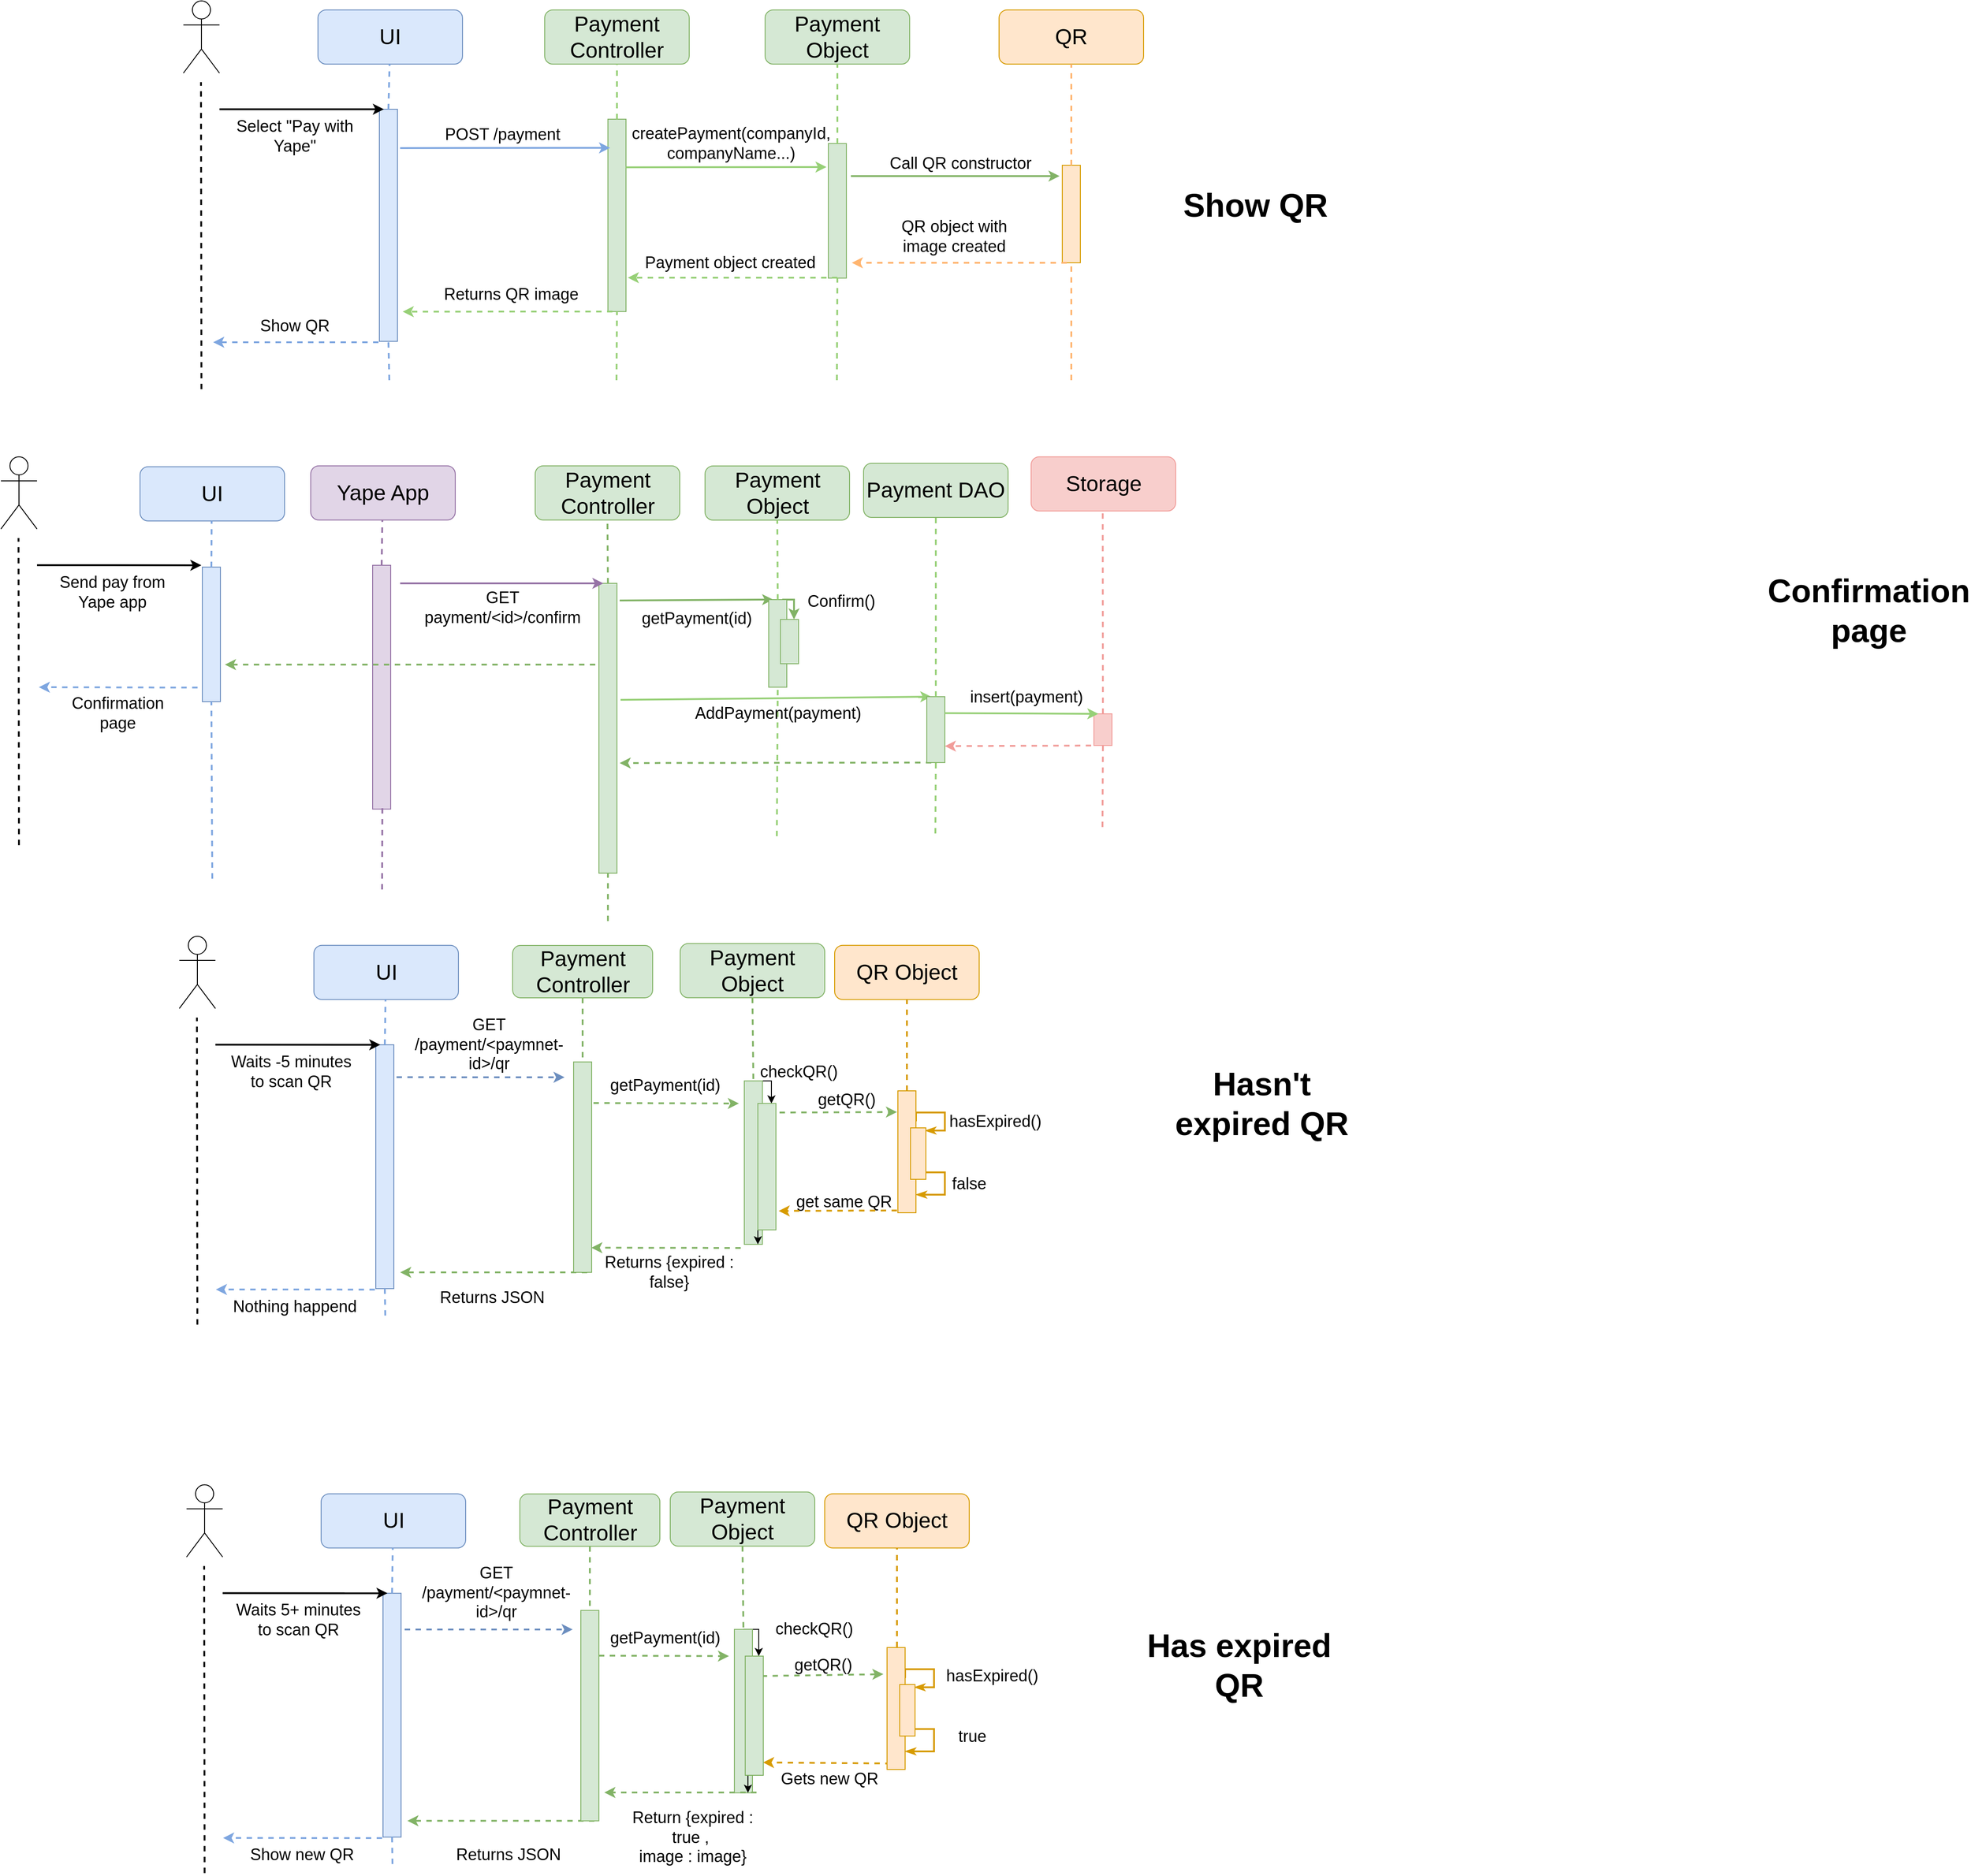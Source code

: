 <mxfile version="10.7.1" type="device"><diagram id="9-VVcJtD3ewDhOgZyvDv" name="Page-1"><mxGraphModel dx="2034" dy="729" grid="0" gridSize="10" guides="1" tooltips="1" connect="1" arrows="1" fold="1" page="0" pageScale="1" pageWidth="1169" pageHeight="827" math="0" shadow="0"><root><mxCell id="0"/><mxCell id="1" parent="0"/><mxCell id="SygdKgXhAMKU265CzNIG-3" value="" style="rounded=0;whiteSpace=wrap;html=1;fillColor=#e1d5e7;strokeColor=#9673a6;" parent="1" vertex="1"><mxGeometry x="329.5" y="680" width="20" height="270" as="geometry"/></mxCell><mxCell id="GjgM_V6mFPbZyYAUa9N2-1" value="" style="shape=umlActor;verticalLabelPosition=bottom;labelBackgroundColor=#ffffff;verticalAlign=top;html=1;outlineConnect=0;" parent="1" vertex="1"><mxGeometry x="120" y="55" width="40" height="80" as="geometry"/></mxCell><mxCell id="GjgM_V6mFPbZyYAUa9N2-2" value="" style="endArrow=none;dashed=1;html=1;strokeWidth=2;" parent="1" edge="1"><mxGeometry width="50" height="50" relative="1" as="geometry"><mxPoint x="140" y="485" as="sourcePoint"/><mxPoint x="139.5" y="145" as="targetPoint"/></mxGeometry></mxCell><mxCell id="GjgM_V6mFPbZyYAUa9N2-8" style="edgeStyle=orthogonalEdgeStyle;rounded=0;orthogonalLoop=1;jettySize=auto;html=1;exitX=0.5;exitY=1;exitDx=0;exitDy=0;strokeWidth=2;shape=link;dashed=1;strokeColor=none;" parent="1" edge="1"><mxGeometry relative="1" as="geometry"><mxPoint x="348" y="175" as="targetPoint"/><mxPoint x="348.286" y="125" as="sourcePoint"/></mxGeometry></mxCell><mxCell id="GjgM_V6mFPbZyYAUa9N2-3" value="&lt;font style=&quot;font-size: 24px&quot;&gt;UI&lt;/font&gt;" style="rounded=1;whiteSpace=wrap;html=1;fillColor=#dae8fc;strokeColor=#6c8ebf;" parent="1" vertex="1"><mxGeometry x="269" y="65" width="160" height="60" as="geometry"/></mxCell><mxCell id="GjgM_V6mFPbZyYAUa9N2-5" value="&lt;font style=&quot;font-size: 24px&quot;&gt;Payment Controller&lt;/font&gt;" style="rounded=1;whiteSpace=wrap;html=1;fillColor=#d5e8d4;strokeColor=#82b366;" parent="1" vertex="1"><mxGeometry x="520" y="65" width="160" height="60" as="geometry"/></mxCell><mxCell id="GjgM_V6mFPbZyYAUa9N2-6" value="&lt;font style=&quot;font-size: 24px&quot;&gt;QR&lt;/font&gt;" style="rounded=1;whiteSpace=wrap;html=1;fillColor=#ffe6cc;strokeColor=#d79b00;" parent="1" vertex="1"><mxGeometry x="1023" y="65" width="160" height="60" as="geometry"/></mxCell><mxCell id="GjgM_V6mFPbZyYAUa9N2-11" value="" style="rounded=0;whiteSpace=wrap;html=1;fillColor=#dae8fc;strokeColor=#6c8ebf;" parent="1" vertex="1"><mxGeometry x="337" y="175" width="20" height="257" as="geometry"/></mxCell><mxCell id="GjgM_V6mFPbZyYAUa9N2-12" value="" style="rounded=0;whiteSpace=wrap;html=1;fillColor=#d5e8d4;strokeColor=#82b366;" parent="1" vertex="1"><mxGeometry x="590" y="186" width="20" height="213" as="geometry"/></mxCell><mxCell id="GjgM_V6mFPbZyYAUa9N2-13" value="" style="rounded=0;whiteSpace=wrap;html=1;fillColor=#ffe6cc;strokeColor=#d79b00;" parent="1" vertex="1"><mxGeometry x="1093" y="237" width="20" height="108" as="geometry"/></mxCell><mxCell id="GjgM_V6mFPbZyYAUa9N2-16" value="" style="endArrow=none;dashed=1;html=1;strokeWidth=2;entryX=0.5;entryY=1;entryDx=0;entryDy=0;strokeColor=#7EA6E0;" parent="1" target="GjgM_V6mFPbZyYAUa9N2-11" edge="1"><mxGeometry width="50" height="50" relative="1" as="geometry"><mxPoint x="348" y="475" as="sourcePoint"/><mxPoint x="348" y="445" as="targetPoint"/></mxGeometry></mxCell><mxCell id="GjgM_V6mFPbZyYAUa9N2-18" value="" style="endArrow=none;dashed=1;html=1;strokeWidth=2;strokeColor=#7EA6E0;exitX=0.5;exitY=0;exitDx=0;exitDy=0;entryX=0.5;entryY=1;entryDx=0;entryDy=0;" parent="1" source="GjgM_V6mFPbZyYAUa9N2-11" edge="1"><mxGeometry width="50" height="50" relative="1" as="geometry"><mxPoint x="408" y="225" as="sourcePoint"/><mxPoint x="348.286" y="125" as="targetPoint"/></mxGeometry></mxCell><mxCell id="GjgM_V6mFPbZyYAUa9N2-19" value="" style="endArrow=none;dashed=1;html=1;strokeWidth=2;entryX=0.5;entryY=1;entryDx=0;entryDy=0;strokeColor=#97D077;exitX=0.5;exitY=0;exitDx=0;exitDy=0;" parent="1" source="GjgM_V6mFPbZyYAUa9N2-12" target="GjgM_V6mFPbZyYAUa9N2-5" edge="1"><mxGeometry width="50" height="50" relative="1" as="geometry"><mxPoint x="550" y="205" as="sourcePoint"/><mxPoint x="550" y="145" as="targetPoint"/></mxGeometry></mxCell><mxCell id="GjgM_V6mFPbZyYAUa9N2-20" value="" style="endArrow=none;dashed=1;html=1;strokeWidth=2;strokeColor=#97D077;entryX=0.5;entryY=1;entryDx=0;entryDy=0;" parent="1" target="GjgM_V6mFPbZyYAUa9N2-12" edge="1"><mxGeometry width="50" height="50" relative="1" as="geometry"><mxPoint x="599.5" y="475" as="sourcePoint"/><mxPoint x="580" y="445" as="targetPoint"/></mxGeometry></mxCell><mxCell id="GjgM_V6mFPbZyYAUa9N2-22" value="" style="endArrow=none;dashed=1;html=1;strokeWidth=2;entryX=0.5;entryY=1;entryDx=0;entryDy=0;strokeColor=#FFB570;exitX=0.5;exitY=0;exitDx=0;exitDy=0;" parent="1" source="GjgM_V6mFPbZyYAUa9N2-13" target="GjgM_V6mFPbZyYAUa9N2-6" edge="1"><mxGeometry width="50" height="50" relative="1" as="geometry"><mxPoint x="1062" y="225" as="sourcePoint"/><mxPoint x="1062" y="165" as="targetPoint"/></mxGeometry></mxCell><mxCell id="GjgM_V6mFPbZyYAUa9N2-23" value="" style="endArrow=none;dashed=1;html=1;strokeWidth=2;entryX=0.5;entryY=1;entryDx=0;entryDy=0;strokeColor=#FFB570;" parent="1" target="GjgM_V6mFPbZyYAUa9N2-13" edge="1"><mxGeometry width="50" height="50" relative="1" as="geometry"><mxPoint x="1103" y="475" as="sourcePoint"/><mxPoint x="1092.5" y="425" as="targetPoint"/></mxGeometry></mxCell><mxCell id="GjgM_V6mFPbZyYAUa9N2-26" value="" style="endArrow=classic;html=1;dashed=1;strokeColor=#7EA6E0;strokeWidth=2;exitX=-0.05;exitY=1.004;exitDx=0;exitDy=0;exitPerimeter=0;" parent="1" source="GjgM_V6mFPbZyYAUa9N2-11" edge="1"><mxGeometry width="50" height="50" relative="1" as="geometry"><mxPoint x="310" y="385" as="sourcePoint"/><mxPoint x="153" y="433" as="targetPoint"/></mxGeometry></mxCell><mxCell id="GjgM_V6mFPbZyYAUa9N2-27" value="" style="endArrow=classic;html=1;dashed=1;strokeColor=#97D077;strokeWidth=2;exitX=0.25;exitY=1;exitDx=0;exitDy=0;entryX=1.29;entryY=0.872;entryDx=0;entryDy=0;entryPerimeter=0;" parent="1" source="GjgM_V6mFPbZyYAUa9N2-12" target="GjgM_V6mFPbZyYAUa9N2-11" edge="1"><mxGeometry width="50" height="50" relative="1" as="geometry"><mxPoint x="676" y="415" as="sourcePoint"/><mxPoint x="365" y="306" as="targetPoint"/></mxGeometry></mxCell><mxCell id="GjgM_V6mFPbZyYAUa9N2-28" value="" style="endArrow=classic;html=1;dashed=1;strokeColor=#FFB570;strokeWidth=2;exitX=0.25;exitY=1;exitDx=0;exitDy=0;" parent="1" source="GjgM_V6mFPbZyYAUa9N2-13" edge="1"><mxGeometry width="50" height="50" relative="1" as="geometry"><mxPoint x="938" y="414" as="sourcePoint"/><mxPoint x="860" y="345" as="targetPoint"/></mxGeometry></mxCell><mxCell id="GjgM_V6mFPbZyYAUa9N2-30" value="" style="endArrow=classic;html=1;strokeColor=#000000;strokeWidth=2;entryX=0.25;entryY=0;entryDx=0;entryDy=0;" parent="1" target="GjgM_V6mFPbZyYAUa9N2-11" edge="1"><mxGeometry width="50" height="50" relative="1" as="geometry"><mxPoint x="160" y="175" as="sourcePoint"/><mxPoint x="420" y="175" as="targetPoint"/></mxGeometry></mxCell><mxCell id="GjgM_V6mFPbZyYAUa9N2-31" value="" style="endArrow=classic;html=1;strokeColor=#7EA6E0;strokeWidth=2;entryX=0.12;entryY=0.149;entryDx=0;entryDy=0;entryPerimeter=0;" parent="1" target="GjgM_V6mFPbZyYAUa9N2-12" edge="1"><mxGeometry width="50" height="50" relative="1" as="geometry"><mxPoint x="360" y="218" as="sourcePoint"/><mxPoint x="628" y="175" as="targetPoint"/></mxGeometry></mxCell><mxCell id="GjgM_V6mFPbZyYAUa9N2-33" value="" style="endArrow=classic;html=1;strokeColor=#97D077;strokeWidth=2;exitX=1;exitY=0.25;exitDx=0;exitDy=0;" parent="1" source="GjgM_V6mFPbZyYAUa9N2-12" edge="1"><mxGeometry width="50" height="50" relative="1" as="geometry"><mxPoint x="681" y="245" as="sourcePoint"/><mxPoint x="832" y="239" as="targetPoint"/></mxGeometry></mxCell><mxCell id="F6VLM_3sC-_-HyL_rBZc-9" value="&lt;font style=&quot;font-size: 18px&quot;&gt;Select &quot;Pay with Yape&quot;&lt;/font&gt;" style="text;html=1;strokeColor=none;fillColor=none;align=center;verticalAlign=middle;whiteSpace=wrap;rounded=0;" parent="1" vertex="1"><mxGeometry x="170" y="195" width="147" height="20" as="geometry"/></mxCell><mxCell id="F6VLM_3sC-_-HyL_rBZc-10" value="&lt;font style=&quot;font-size: 18px&quot;&gt;createPayment(companyId, companyName...)&lt;/font&gt;" style="text;html=1;strokeColor=none;fillColor=none;align=center;verticalAlign=middle;whiteSpace=wrap;rounded=0;" parent="1" vertex="1"><mxGeometry x="653" y="202.5" width="147" height="20" as="geometry"/></mxCell><mxCell id="F6VLM_3sC-_-HyL_rBZc-12" value="" style="shape=umlActor;verticalLabelPosition=bottom;labelBackgroundColor=#ffffff;verticalAlign=top;html=1;outlineConnect=0;" parent="1" vertex="1"><mxGeometry x="-82" y="559.857" width="40" height="80" as="geometry"/></mxCell><mxCell id="F6VLM_3sC-_-HyL_rBZc-13" value="" style="endArrow=none;dashed=1;html=1;strokeWidth=2;" parent="1" edge="1"><mxGeometry width="50" height="50" relative="1" as="geometry"><mxPoint x="-62" y="989.857" as="sourcePoint"/><mxPoint x="-62.5" y="649.857" as="targetPoint"/></mxGeometry></mxCell><mxCell id="F6VLM_3sC-_-HyL_rBZc-14" style="edgeStyle=orthogonalEdgeStyle;rounded=0;orthogonalLoop=1;jettySize=auto;html=1;exitX=0.5;exitY=1;exitDx=0;exitDy=0;strokeWidth=2;shape=link;dashed=1;strokeColor=none;" parent="1" edge="1"><mxGeometry relative="1" as="geometry"><mxPoint x="151" y="680.857" as="targetPoint"/><mxPoint x="151.286" y="630.857" as="sourcePoint"/></mxGeometry></mxCell><mxCell id="F6VLM_3sC-_-HyL_rBZc-15" value="&lt;font style=&quot;font-size: 24px&quot;&gt;UI&lt;/font&gt;" style="rounded=1;whiteSpace=wrap;html=1;fillColor=#dae8fc;strokeColor=#6c8ebf;" parent="1" vertex="1"><mxGeometry x="72" y="570.857" width="160" height="60" as="geometry"/></mxCell><mxCell id="F6VLM_3sC-_-HyL_rBZc-16" value="&lt;span style=&quot;font-size: 24px&quot;&gt;Payment Controller&lt;/span&gt;" style="rounded=1;whiteSpace=wrap;html=1;fillColor=#d5e8d4;strokeColor=#82b366;" parent="1" vertex="1"><mxGeometry x="509.5" y="569.857" width="160" height="60" as="geometry"/></mxCell><mxCell id="F6VLM_3sC-_-HyL_rBZc-18" value="&lt;font style=&quot;font-size: 24px&quot;&gt;Storage&lt;/font&gt;" style="rounded=1;whiteSpace=wrap;html=1;fillColor=#F8CECC;strokeColor=#F19C99;" parent="1" vertex="1"><mxGeometry x="1058.5" y="559.857" width="160" height="60" as="geometry"/></mxCell><mxCell id="F6VLM_3sC-_-HyL_rBZc-19" value="" style="rounded=0;whiteSpace=wrap;html=1;fillColor=#dae8fc;strokeColor=#6c8ebf;" parent="1" vertex="1"><mxGeometry x="141" y="682" width="20" height="149" as="geometry"/></mxCell><mxCell id="F6VLM_3sC-_-HyL_rBZc-20" value="" style="rounded=0;whiteSpace=wrap;html=1;fillColor=#d5e8d4;strokeColor=#82b366;" parent="1" vertex="1"><mxGeometry x="580" y="700" width="20" height="321" as="geometry"/></mxCell><mxCell id="F6VLM_3sC-_-HyL_rBZc-22" value="" style="rounded=0;whiteSpace=wrap;html=1;fillColor=#F8CECC;strokeColor=#F19C99;" parent="1" vertex="1"><mxGeometry x="1128" y="844.5" width="20" height="35" as="geometry"/></mxCell><mxCell id="F6VLM_3sC-_-HyL_rBZc-23" value="" style="endArrow=none;dashed=1;html=1;strokeWidth=2;entryX=0.5;entryY=1;entryDx=0;entryDy=0;strokeColor=#7EA6E0;" parent="1" target="F6VLM_3sC-_-HyL_rBZc-19" edge="1"><mxGeometry width="50" height="50" relative="1" as="geometry"><mxPoint x="152" y="1027" as="sourcePoint"/><mxPoint x="151" y="950.857" as="targetPoint"/></mxGeometry></mxCell><mxCell id="F6VLM_3sC-_-HyL_rBZc-24" value="" style="endArrow=none;dashed=1;html=1;strokeWidth=2;strokeColor=#7EA6E0;exitX=0.5;exitY=0;exitDx=0;exitDy=0;entryX=0.5;entryY=1;entryDx=0;entryDy=0;" parent="1" source="F6VLM_3sC-_-HyL_rBZc-19" edge="1"><mxGeometry width="50" height="50" relative="1" as="geometry"><mxPoint x="211" y="730.857" as="sourcePoint"/><mxPoint x="151.286" y="630.857" as="targetPoint"/></mxGeometry></mxCell><mxCell id="F6VLM_3sC-_-HyL_rBZc-25" value="" style="endArrow=none;dashed=1;html=1;strokeWidth=2;entryX=0.5;entryY=1;entryDx=0;entryDy=0;strokeColor=#82b366;exitX=0.5;exitY=0;exitDx=0;exitDy=0;fillColor=#d5e8d4;" parent="1" source="F6VLM_3sC-_-HyL_rBZc-20" target="F6VLM_3sC-_-HyL_rBZc-16" edge="1"><mxGeometry width="50" height="50" relative="1" as="geometry"><mxPoint x="539.5" y="709.857" as="sourcePoint"/><mxPoint x="539.5" y="649.857" as="targetPoint"/></mxGeometry></mxCell><mxCell id="F6VLM_3sC-_-HyL_rBZc-26" value="" style="endArrow=none;dashed=1;html=1;strokeWidth=2;strokeColor=#82b366;entryX=0.5;entryY=1;entryDx=0;entryDy=0;fillColor=#d5e8d4;" parent="1" target="F6VLM_3sC-_-HyL_rBZc-20" edge="1"><mxGeometry width="50" height="50" relative="1" as="geometry"><mxPoint x="590" y="1074" as="sourcePoint"/><mxPoint x="569.5" y="949.857" as="targetPoint"/></mxGeometry></mxCell><mxCell id="F6VLM_3sC-_-HyL_rBZc-29" value="" style="endArrow=none;dashed=1;html=1;strokeWidth=2;entryX=0.5;entryY=1;entryDx=0;entryDy=0;strokeColor=#F19C99;" parent="1" source="F6VLM_3sC-_-HyL_rBZc-22" edge="1"><mxGeometry width="50" height="50" relative="1" as="geometry"><mxPoint x="1077.5" y="679.857" as="sourcePoint"/><mxPoint x="1137.786" y="619.857" as="targetPoint"/></mxGeometry></mxCell><mxCell id="F6VLM_3sC-_-HyL_rBZc-30" value="" style="endArrow=none;dashed=1;html=1;strokeWidth=2;strokeColor=#F19C99;entryX=0.5;entryY=1;entryDx=0;entryDy=0;" parent="1" target="F6VLM_3sC-_-HyL_rBZc-22" edge="1"><mxGeometry width="50" height="50" relative="1" as="geometry"><mxPoint x="1137.5" y="969.857" as="sourcePoint"/><mxPoint x="1147.5" y="919.857" as="targetPoint"/></mxGeometry></mxCell><mxCell id="F6VLM_3sC-_-HyL_rBZc-31" value="" style="endArrow=classic;html=1;dashed=1;strokeColor=#7EA6E0;strokeWidth=2;exitX=-0.05;exitY=1.004;exitDx=0;exitDy=0;exitPerimeter=0;" parent="1" edge="1"><mxGeometry width="50" height="50" relative="1" as="geometry"><mxPoint x="135.714" y="815.429" as="sourcePoint"/><mxPoint x="-40" y="815" as="targetPoint"/></mxGeometry></mxCell><mxCell id="F6VLM_3sC-_-HyL_rBZc-32" value="" style="endArrow=classic;html=1;dashed=1;strokeColor=#82b366;strokeWidth=2;fillColor=#d5e8d4;" parent="1" edge="1"><mxGeometry width="50" height="50" relative="1" as="geometry"><mxPoint x="576" y="790" as="sourcePoint"/><mxPoint x="166" y="790" as="targetPoint"/></mxGeometry></mxCell><mxCell id="F6VLM_3sC-_-HyL_rBZc-33" value="" style="endArrow=classic;html=1;dashed=1;strokeColor=#82B366;strokeWidth=2;exitX=0.25;exitY=1;exitDx=0;exitDy=0;" parent="1" source="SygdKgXhAMKU265CzNIG-16" edge="1"><mxGeometry width="50" height="50" relative="1" as="geometry"><mxPoint x="1051.714" y="920.0" as="sourcePoint"/><mxPoint x="603" y="899" as="targetPoint"/></mxGeometry></mxCell><mxCell id="F6VLM_3sC-_-HyL_rBZc-34" value="" style="endArrow=classic;html=1;dashed=1;strokeColor=#F19C99;strokeWidth=2;exitX=-0.15;exitY=1.004;exitDx=0;exitDy=0;exitPerimeter=0;entryX=1;entryY=0.75;entryDx=0;entryDy=0;" parent="1" source="F6VLM_3sC-_-HyL_rBZc-22" target="SygdKgXhAMKU265CzNIG-16" edge="1"><mxGeometry width="50" height="50" relative="1" as="geometry"><mxPoint x="1174.5" y="908.857" as="sourcePoint"/><mxPoint x="999" y="883" as="targetPoint"/></mxGeometry></mxCell><mxCell id="F6VLM_3sC-_-HyL_rBZc-35" value="" style="endArrow=classic;html=1;strokeColor=#000000;strokeWidth=2;entryX=0.25;entryY=0;entryDx=0;entryDy=0;" parent="1" edge="1"><mxGeometry width="50" height="50" relative="1" as="geometry"><mxPoint x="-42" y="679.857" as="sourcePoint"/><mxPoint x="139.929" y="680" as="targetPoint"/></mxGeometry></mxCell><mxCell id="F6VLM_3sC-_-HyL_rBZc-36" value="" style="endArrow=classic;html=1;strokeColor=#9673a6;strokeWidth=2;entryX=0.25;entryY=0;entryDx=0;entryDy=0;fillColor=#e1d5e7;" parent="1" target="F6VLM_3sC-_-HyL_rBZc-20" edge="1"><mxGeometry width="50" height="50" relative="1" as="geometry"><mxPoint x="360" y="700" as="sourcePoint"/><mxPoint x="590" y="680" as="targetPoint"/></mxGeometry></mxCell><mxCell id="F6VLM_3sC-_-HyL_rBZc-37" value="" style="endArrow=classic;html=1;strokeColor=#82b366;strokeWidth=2;fillColor=#d5e8d4;entryX=0.25;entryY=0;entryDx=0;entryDy=0;" parent="1" target="SygdKgXhAMKU265CzNIG-7" edge="1"><mxGeometry width="50" height="50" relative="1" as="geometry"><mxPoint x="603" y="719" as="sourcePoint"/><mxPoint x="665" y="714" as="targetPoint"/></mxGeometry></mxCell><mxCell id="F6VLM_3sC-_-HyL_rBZc-38" value="" style="endArrow=classic;html=1;strokeColor=#97D077;strokeWidth=2;entryX=0.25;entryY=0;entryDx=0;entryDy=0;exitX=1.2;exitY=0.402;exitDx=0;exitDy=0;exitPerimeter=0;" parent="1" source="F6VLM_3sC-_-HyL_rBZc-20" target="SygdKgXhAMKU265CzNIG-16" edge="1"><mxGeometry width="50" height="50" relative="1" as="geometry"><mxPoint x="865" y="784" as="sourcePoint"/><mxPoint x="1156.5" y="659.857" as="targetPoint"/></mxGeometry></mxCell><mxCell id="F6VLM_3sC-_-HyL_rBZc-46" value="&lt;font style=&quot;font-size: 18px&quot;&gt;Send pay from Yape app&lt;/font&gt;" style="text;html=1;strokeColor=none;fillColor=none;align=center;verticalAlign=middle;whiteSpace=wrap;rounded=0;" parent="1" vertex="1"><mxGeometry x="-32" y="699.857" width="147" height="20" as="geometry"/></mxCell><mxCell id="F6VLM_3sC-_-HyL_rBZc-47" value="&lt;font style=&quot;font-size: 18px&quot;&gt;getPayment(id)&lt;/font&gt;" style="text;html=1;strokeColor=none;fillColor=none;align=center;verticalAlign=middle;whiteSpace=wrap;rounded=0;" parent="1" vertex="1"><mxGeometry x="603.5" y="729" width="169" height="20" as="geometry"/></mxCell><mxCell id="F6VLM_3sC-_-HyL_rBZc-53" value="&lt;font style=&quot;font-size: 18px&quot;&gt;Show QR&lt;/font&gt;" style="text;html=1;strokeColor=none;fillColor=none;align=center;verticalAlign=middle;whiteSpace=wrap;rounded=0;" parent="1" vertex="1"><mxGeometry x="170" y="405" width="147" height="20" as="geometry"/></mxCell><mxCell id="F6VLM_3sC-_-HyL_rBZc-54" value="&lt;b&gt;&lt;font style=&quot;font-size: 36px&quot;&gt;Show QR&lt;/font&gt;&lt;/b&gt;" style="text;html=1;strokeColor=none;fillColor=none;align=center;verticalAlign=middle;whiteSpace=wrap;rounded=0;" parent="1" vertex="1"><mxGeometry x="1200.5" y="271" width="212" height="20" as="geometry"/></mxCell><mxCell id="F6VLM_3sC-_-HyL_rBZc-57" value="&lt;font style=&quot;font-size: 18px&quot;&gt;Confirm()&lt;/font&gt;" style="text;html=1;strokeColor=none;fillColor=none;align=center;verticalAlign=middle;whiteSpace=wrap;rounded=0;" parent="1" vertex="1"><mxGeometry x="801" y="710" width="95" height="20" as="geometry"/></mxCell><mxCell id="F6VLM_3sC-_-HyL_rBZc-61" value="&lt;font style=&quot;font-size: 18px&quot;&gt;Confirmation page&lt;/font&gt;" style="text;html=1;strokeColor=none;fillColor=none;align=center;verticalAlign=middle;whiteSpace=wrap;rounded=0;" parent="1" vertex="1"><mxGeometry x="-26" y="833.857" width="147" height="20" as="geometry"/></mxCell><mxCell id="F6VLM_3sC-_-HyL_rBZc-62" value="&lt;span style=&quot;font-size: 36px&quot;&gt;&lt;b&gt;Confirmation page&lt;/b&gt;&lt;/span&gt;" style="text;html=1;strokeColor=none;fillColor=none;align=center;verticalAlign=middle;whiteSpace=wrap;rounded=0;" parent="1" vertex="1"><mxGeometry x="1880" y="720" width="212" height="20" as="geometry"/></mxCell><mxCell id="F6VLM_3sC-_-HyL_rBZc-113" value="&lt;span style=&quot;font-size: 36px&quot;&gt;&lt;b&gt;Has expired QR&lt;/b&gt;&lt;/span&gt;" style="text;html=1;strokeColor=none;fillColor=none;align=center;verticalAlign=middle;whiteSpace=wrap;rounded=0;" parent="1" vertex="1"><mxGeometry x="1183" y="1888" width="212" height="20" as="geometry"/></mxCell><mxCell id="F6VLM_3sC-_-HyL_rBZc-142" value="" style="shape=umlActor;verticalLabelPosition=bottom;labelBackgroundColor=#ffffff;verticalAlign=top;html=1;outlineConnect=0;" parent="1" vertex="1"><mxGeometry x="115.5" y="1090.857" width="40" height="80" as="geometry"/></mxCell><mxCell id="F6VLM_3sC-_-HyL_rBZc-143" value="" style="endArrow=none;dashed=1;html=1;strokeWidth=2;" parent="1" edge="1"><mxGeometry width="50" height="50" relative="1" as="geometry"><mxPoint x="135.5" y="1520.857" as="sourcePoint"/><mxPoint x="135.0" y="1180.857" as="targetPoint"/></mxGeometry></mxCell><mxCell id="F6VLM_3sC-_-HyL_rBZc-144" style="edgeStyle=orthogonalEdgeStyle;rounded=0;orthogonalLoop=1;jettySize=auto;html=1;exitX=0.5;exitY=1;exitDx=0;exitDy=0;strokeWidth=2;shape=link;dashed=1;strokeColor=none;" parent="1" edge="1"><mxGeometry relative="1" as="geometry"><mxPoint x="343.5" y="1210.857" as="targetPoint"/><mxPoint x="343.786" y="1160.857" as="sourcePoint"/></mxGeometry></mxCell><mxCell id="F6VLM_3sC-_-HyL_rBZc-145" value="&lt;font style=&quot;font-size: 24px&quot;&gt;UI&lt;/font&gt;" style="rounded=1;whiteSpace=wrap;html=1;fillColor=#dae8fc;strokeColor=#6c8ebf;" parent="1" vertex="1"><mxGeometry x="264.5" y="1100.857" width="160" height="60" as="geometry"/></mxCell><mxCell id="F6VLM_3sC-_-HyL_rBZc-146" value="&lt;span style=&quot;font-size: 24px&quot;&gt;QR Object&lt;/span&gt;" style="rounded=1;whiteSpace=wrap;html=1;fillColor=#FFE6CC;strokeColor=#D79B00;" parent="1" vertex="1"><mxGeometry x="841" y="1100.857" width="160" height="60" as="geometry"/></mxCell><mxCell id="F6VLM_3sC-_-HyL_rBZc-147" value="" style="rounded=0;whiteSpace=wrap;html=1;fillColor=#dae8fc;strokeColor=#6c8ebf;" parent="1" vertex="1"><mxGeometry x="333" y="1211" width="20" height="270" as="geometry"/></mxCell><mxCell id="F6VLM_3sC-_-HyL_rBZc-149" value="" style="endArrow=none;dashed=1;html=1;strokeWidth=2;entryX=0.5;entryY=1;entryDx=0;entryDy=0;strokeColor=#7EA6E0;" parent="1" target="F6VLM_3sC-_-HyL_rBZc-147" edge="1"><mxGeometry width="50" height="50" relative="1" as="geometry"><mxPoint x="343.5" y="1510.857" as="sourcePoint"/><mxPoint x="343.5" y="1480.857" as="targetPoint"/></mxGeometry></mxCell><mxCell id="F6VLM_3sC-_-HyL_rBZc-150" value="" style="endArrow=none;dashed=1;html=1;strokeWidth=2;strokeColor=#7EA6E0;exitX=0.5;exitY=0;exitDx=0;exitDy=0;entryX=0.5;entryY=1;entryDx=0;entryDy=0;" parent="1" source="F6VLM_3sC-_-HyL_rBZc-147" edge="1"><mxGeometry width="50" height="50" relative="1" as="geometry"><mxPoint x="403.5" y="1260.857" as="sourcePoint"/><mxPoint x="343.786" y="1160.857" as="targetPoint"/></mxGeometry></mxCell><mxCell id="F6VLM_3sC-_-HyL_rBZc-151" value="" style="endArrow=none;dashed=1;html=1;strokeWidth=2;entryX=0.5;entryY=1;entryDx=0;entryDy=0;strokeColor=#D79B00;exitX=0.5;exitY=0;exitDx=0;exitDy=0;" parent="1" source="F6VLM_3sC-_-HyL_rBZc-161" target="F6VLM_3sC-_-HyL_rBZc-146" edge="1"><mxGeometry width="50" height="50" relative="1" as="geometry"><mxPoint x="920" y="1240" as="sourcePoint"/><mxPoint x="869.5" y="1180.857" as="targetPoint"/></mxGeometry></mxCell><mxCell id="F6VLM_3sC-_-HyL_rBZc-153" value="" style="endArrow=classic;html=1;dashed=1;strokeColor=#7EA6E0;strokeWidth=2;exitX=-0.05;exitY=1.004;exitDx=0;exitDy=0;exitPerimeter=0;" parent="1" source="F6VLM_3sC-_-HyL_rBZc-147" edge="1"><mxGeometry width="50" height="50" relative="1" as="geometry"><mxPoint x="305.5" y="1420.857" as="sourcePoint"/><mxPoint x="156.0" y="1482.0" as="targetPoint"/></mxGeometry></mxCell><mxCell id="F6VLM_3sC-_-HyL_rBZc-155" value="" style="endArrow=classic;html=1;strokeColor=#000000;strokeWidth=2;entryX=0.25;entryY=0;entryDx=0;entryDy=0;" parent="1" target="F6VLM_3sC-_-HyL_rBZc-147" edge="1"><mxGeometry width="50" height="50" relative="1" as="geometry"><mxPoint x="155.5" y="1210.857" as="sourcePoint"/><mxPoint x="415.5" y="1210.857" as="targetPoint"/></mxGeometry></mxCell><mxCell id="F6VLM_3sC-_-HyL_rBZc-157" value="&lt;span style=&quot;font-size: 18px&quot;&gt;Waits -5 minutes to scan QR&lt;/span&gt;" style="text;html=1;strokeColor=none;fillColor=none;align=center;verticalAlign=middle;whiteSpace=wrap;rounded=0;" parent="1" vertex="1"><mxGeometry x="165.5" y="1230.857" width="147" height="20" as="geometry"/></mxCell><mxCell id="F6VLM_3sC-_-HyL_rBZc-159" value="&lt;span style=&quot;font-size: 18px&quot;&gt;Nothing happend&lt;/span&gt;" style="text;html=1;strokeColor=none;fillColor=none;align=center;verticalAlign=middle;whiteSpace=wrap;rounded=0;" parent="1" vertex="1"><mxGeometry x="170" y="1490.857" width="147" height="20" as="geometry"/></mxCell><mxCell id="zB_uwhacXynejPEFidf--8" value="" style="edgeStyle=orthogonalEdgeStyle;rounded=0;orthogonalLoop=1;jettySize=auto;html=1;exitX=1;exitY=0.25;exitDx=0;exitDy=0;endArrow=classicThin;endFill=1;entryX=0.953;entryY=0.053;entryDx=0;entryDy=0;entryPerimeter=0;fillColor=#ffe6cc;strokeColor=#d79b00;strokeWidth=2;fontSize=12;" parent="1" source="F6VLM_3sC-_-HyL_rBZc-161" target="zB_uwhacXynejPEFidf--6" edge="1"><mxGeometry x="0.238" y="41" relative="1" as="geometry"><mxPoint x="963" y="1307" as="targetPoint"/><Array as="points"><mxPoint x="963" y="1286"/><mxPoint x="963" y="1306"/></Array><mxPoint as="offset"/></mxGeometry></mxCell><mxCell id="F6VLM_3sC-_-HyL_rBZc-161" value="" style="rounded=0;whiteSpace=wrap;html=1;fillColor=#FFE6CC;strokeColor=#D79B00;" parent="1" vertex="1"><mxGeometry x="911" y="1262" width="20" height="135" as="geometry"/></mxCell><mxCell id="F6VLM_3sC-_-HyL_rBZc-167" style="edgeStyle=elbowEdgeStyle;rounded=0;orthogonalLoop=1;jettySize=auto;elbow=vertical;html=1;exitX=0.5;exitY=0;exitDx=0;exitDy=0;strokeColor=#7EA6E0;" parent="1" source="F6VLM_3sC-_-HyL_rBZc-161" target="F6VLM_3sC-_-HyL_rBZc-161" edge="1"><mxGeometry relative="1" as="geometry"/></mxCell><mxCell id="F6VLM_3sC-_-HyL_rBZc-168" value="" style="endArrow=classic;html=1;strokeColor=#82b366;strokeWidth=2;exitX=0.75;exitY=1;exitDx=0;exitDy=0;dashed=1;fillColor=#d5e8d4;" parent="1" source="JV7I4lBLEALsrz9x6zyh-11" edge="1"><mxGeometry width="50" height="50" relative="1" as="geometry"><mxPoint x="613.143" y="1430.5" as="sourcePoint"/><mxPoint x="360" y="1463" as="targetPoint"/></mxGeometry></mxCell><mxCell id="F6VLM_3sC-_-HyL_rBZc-169" value="&lt;span style=&quot;font-size: 18px&quot;&gt;Returns JSON&lt;/span&gt;" style="text;html=1;strokeColor=none;fillColor=none;align=center;verticalAlign=middle;whiteSpace=wrap;rounded=0;" parent="1" vertex="1"><mxGeometry x="361.5" y="1481" width="200" height="20" as="geometry"/></mxCell><mxCell id="jjkaKG3gGaOBeShvC_cG-3" value="&lt;font style=&quot;font-size: 18px&quot;&gt;POST /payment&lt;/font&gt;" style="text;html=1;strokeColor=none;fillColor=none;align=center;verticalAlign=middle;whiteSpace=wrap;rounded=0;" parent="1" vertex="1"><mxGeometry x="399.5" y="192.5" width="147" height="20" as="geometry"/></mxCell><mxCell id="jjkaKG3gGaOBeShvC_cG-5" value="&lt;font style=&quot;font-size: 18px&quot;&gt;GET payment/&amp;lt;id&amp;gt;/confirm&lt;/font&gt;" style="text;html=1;strokeColor=none;fillColor=none;align=center;verticalAlign=middle;whiteSpace=wrap;rounded=0;" parent="1" vertex="1"><mxGeometry x="398.5" y="717" width="149" height="20" as="geometry"/></mxCell><mxCell id="FmLKZsM9uRfBZ-iMSx5Q-4" value="" style="endArrow=classic;html=1;strokeColor=#6c8ebf;strokeWidth=2;exitX=1.15;exitY=0.133;exitDx=0;exitDy=0;dashed=1;exitPerimeter=0;fillColor=#dae8fc;" parent="1" source="F6VLM_3sC-_-HyL_rBZc-147" edge="1"><mxGeometry width="50" height="50" relative="1" as="geometry"><mxPoint x="660.143" y="1336.5" as="sourcePoint"/><mxPoint x="542" y="1247" as="targetPoint"/></mxGeometry></mxCell><mxCell id="FmLKZsM9uRfBZ-iMSx5Q-5" value="&lt;font size=&quot;4&quot;&gt;GET /payment/&amp;lt;paymnet-id&amp;gt;/qr&lt;/font&gt;" style="text;html=1;strokeColor=none;fillColor=none;align=center;verticalAlign=middle;whiteSpace=wrap;rounded=0;" parent="1" vertex="1"><mxGeometry x="399.5" y="1201" width="117" height="20" as="geometry"/></mxCell><mxCell id="tXEReMQRwSZhyV6mdIJ--3" value="&lt;font style=&quot;font-size: 24px&quot;&gt;Payment Object&lt;/font&gt;" style="rounded=1;whiteSpace=wrap;html=1;fillColor=#d5e8d4;strokeColor=#82b366;" parent="1" vertex="1"><mxGeometry x="764" y="65" width="160" height="60" as="geometry"/></mxCell><mxCell id="tXEReMQRwSZhyV6mdIJ--4" value="" style="rounded=0;whiteSpace=wrap;html=1;fillColor=#d5e8d4;strokeColor=#82b366;" parent="1" vertex="1"><mxGeometry x="834" y="213" width="20" height="149" as="geometry"/></mxCell><mxCell id="tXEReMQRwSZhyV6mdIJ--5" value="" style="endArrow=none;dashed=1;html=1;strokeWidth=2;entryX=0.5;entryY=1;entryDx=0;entryDy=0;strokeColor=#97D077;exitX=0.5;exitY=0;exitDx=0;exitDy=0;" parent="1" source="tXEReMQRwSZhyV6mdIJ--4" target="tXEReMQRwSZhyV6mdIJ--3" edge="1"><mxGeometry width="50" height="50" relative="1" as="geometry"><mxPoint x="794" y="205" as="sourcePoint"/><mxPoint x="794" y="145" as="targetPoint"/></mxGeometry></mxCell><mxCell id="tXEReMQRwSZhyV6mdIJ--6" value="" style="endArrow=none;dashed=1;html=1;strokeWidth=2;strokeColor=#97D077;entryX=0.5;entryY=1;entryDx=0;entryDy=0;" parent="1" target="tXEReMQRwSZhyV6mdIJ--4" edge="1"><mxGeometry width="50" height="50" relative="1" as="geometry"><mxPoint x="843.5" y="475" as="sourcePoint"/><mxPoint x="824" y="445" as="targetPoint"/></mxGeometry></mxCell><mxCell id="JV7I4lBLEALsrz9x6zyh-3" value="" style="endArrow=classic;html=1;strokeColor=#82b366;strokeWidth=2;fillColor=#d5e8d4;" parent="1" edge="1"><mxGeometry width="50" height="50" relative="1" as="geometry"><mxPoint x="859" y="249" as="sourcePoint"/><mxPoint x="1090" y="249" as="targetPoint"/></mxGeometry></mxCell><mxCell id="JV7I4lBLEALsrz9x6zyh-5" value="&lt;font style=&quot;font-size: 18px&quot;&gt;QR object with image created&lt;/font&gt;" style="text;html=1;strokeColor=none;fillColor=none;align=center;verticalAlign=middle;whiteSpace=wrap;rounded=0;" parent="1" vertex="1"><mxGeometry x="900" y="305.5" width="147" height="20" as="geometry"/></mxCell><mxCell id="JV7I4lBLEALsrz9x6zyh-7" value="&lt;font style=&quot;font-size: 18px&quot;&gt;Returns QR image&lt;/font&gt;" style="text;html=1;strokeColor=none;fillColor=none;align=center;verticalAlign=middle;whiteSpace=wrap;rounded=0;" parent="1" vertex="1"><mxGeometry x="403.5" y="370" width="158" height="20" as="geometry"/></mxCell><mxCell id="JV7I4lBLEALsrz9x6zyh-8" value="" style="endArrow=classic;html=1;dashed=1;strokeColor=#97D077;strokeWidth=2;exitX=0.25;exitY=1;exitDx=0;exitDy=0;entryX=1.29;entryY=0.872;entryDx=0;entryDy=0;entryPerimeter=0;" parent="1" edge="1"><mxGeometry width="50" height="50" relative="1" as="geometry"><mxPoint x="844" y="361.5" as="sourcePoint"/><mxPoint x="612" y="361.5" as="targetPoint"/></mxGeometry></mxCell><mxCell id="JV7I4lBLEALsrz9x6zyh-9" value="&lt;font style=&quot;font-size: 18px&quot;&gt;Payment object created&lt;/font&gt;" style="text;html=1;strokeColor=none;fillColor=none;align=center;verticalAlign=middle;whiteSpace=wrap;rounded=0;" parent="1" vertex="1"><mxGeometry x="626.5" y="335" width="197" height="20" as="geometry"/></mxCell><mxCell id="JV7I4lBLEALsrz9x6zyh-10" value="&lt;span style=&quot;font-size: 18px&quot;&gt;Call QR constructor&lt;/span&gt;" style="text;html=1;strokeColor=none;fillColor=none;align=center;verticalAlign=middle;whiteSpace=wrap;rounded=0;" parent="1" vertex="1"><mxGeometry x="892" y="225" width="177" height="20" as="geometry"/></mxCell><mxCell id="zB_uwhacXynejPEFidf--2" value="&lt;span style=&quot;font-size: 24px&quot;&gt;Payment&lt;br&gt;Object&lt;br&gt;&lt;/span&gt;" style="rounded=1;whiteSpace=wrap;html=1;fillColor=#d5e8d4;strokeColor=#82b366;" parent="1" vertex="1"><mxGeometry x="670" y="1098.857" width="160" height="60" as="geometry"/></mxCell><mxCell id="SygdKgXhAMKU265CzNIG-30" style="edgeStyle=orthogonalEdgeStyle;rounded=0;orthogonalLoop=1;jettySize=auto;html=1;exitX=0.5;exitY=0;exitDx=0;exitDy=0;entryX=0.75;entryY=0;entryDx=0;entryDy=0;" parent="1" source="zB_uwhacXynejPEFidf--3" target="SygdKgXhAMKU265CzNIG-29" edge="1"><mxGeometry relative="1" as="geometry"/></mxCell><mxCell id="zB_uwhacXynejPEFidf--3" value="" style="rounded=0;whiteSpace=wrap;html=1;fillColor=#d5e8d4;strokeColor=#82b366;" parent="1" vertex="1"><mxGeometry x="741" y="1251" width="20" height="181" as="geometry"/></mxCell><mxCell id="YubenYiQtP5DF8GGlhnL-1" value="&lt;font style=&quot;font-size: 24px&quot;&gt;Payment Controller&lt;/font&gt;" style="rounded=1;whiteSpace=wrap;html=1;fillColor=#d5e8d4;strokeColor=#82b366;" parent="1" vertex="1"><mxGeometry x="484.5" y="1101" width="155" height="58" as="geometry"/></mxCell><mxCell id="YubenYiQtP5DF8GGlhnL-2" value="" style="endArrow=classic;html=1;strokeColor=#82b366;strokeWidth=2;dashed=1;fillColor=#d5e8d4;" parent="1" source="YubenYiQtP5DF8GGlhnL-1" edge="1"><mxGeometry width="50" height="50" relative="1" as="geometry"><mxPoint x="577" y="1473" as="sourcePoint"/><mxPoint x="562" y="1263" as="targetPoint"/></mxGeometry></mxCell><mxCell id="JV7I4lBLEALsrz9x6zyh-11" value="" style="rounded=0;whiteSpace=wrap;html=1;fillColor=#d5e8d4;strokeColor=#82b366;" parent="1" vertex="1"><mxGeometry x="552" y="1230" width="20" height="233" as="geometry"/></mxCell><mxCell id="zB_uwhacXynejPEFidf--5" value="" style="endArrow=none;html=1;strokeColor=#82b366;strokeWidth=2;dashed=1;fillColor=#d5e8d4;exitX=0.5;exitY=1;exitDx=0;exitDy=0;entryX=0.5;entryY=0;entryDx=0;entryDy=0;endFill=0;" parent="1" source="zB_uwhacXynejPEFidf--2" target="zB_uwhacXynejPEFidf--3" edge="1"><mxGeometry width="50" height="50" relative="1" as="geometry"><mxPoint x="783" y="1177" as="sourcePoint"/><mxPoint x="783" y="1281" as="targetPoint"/></mxGeometry></mxCell><mxCell id="zB_uwhacXynejPEFidf--6" value="" style="html=1;points=[];perimeter=orthogonalPerimeter;fillColor=#ffe6cc;strokeColor=#d79b00;" parent="1" vertex="1"><mxGeometry x="925" y="1303" width="17" height="57" as="geometry"/></mxCell><mxCell id="YubenYiQtP5DF8GGlhnL-3" value="" style="shape=umlActor;verticalLabelPosition=bottom;labelBackgroundColor=#ffffff;verticalAlign=top;html=1;outlineConnect=0;" parent="1" vertex="1"><mxGeometry x="123.5" y="1698.257" width="40" height="80" as="geometry"/></mxCell><mxCell id="YubenYiQtP5DF8GGlhnL-4" value="" style="endArrow=none;dashed=1;html=1;strokeWidth=2;" parent="1" edge="1"><mxGeometry width="50" height="50" relative="1" as="geometry"><mxPoint x="143.5" y="2128.257" as="sourcePoint"/><mxPoint x="143.0" y="1788.257" as="targetPoint"/></mxGeometry></mxCell><mxCell id="YubenYiQtP5DF8GGlhnL-5" style="edgeStyle=orthogonalEdgeStyle;rounded=0;orthogonalLoop=1;jettySize=auto;html=1;exitX=0.5;exitY=1;exitDx=0;exitDy=0;strokeWidth=2;shape=link;dashed=1;strokeColor=none;" parent="1" edge="1"><mxGeometry relative="1" as="geometry"><mxPoint x="351.5" y="1818.257" as="targetPoint"/><mxPoint x="351.786" y="1768.257" as="sourcePoint"/></mxGeometry></mxCell><mxCell id="YubenYiQtP5DF8GGlhnL-6" value="&lt;font style=&quot;font-size: 24px&quot;&gt;UI&lt;/font&gt;" style="rounded=1;whiteSpace=wrap;html=1;fillColor=#dae8fc;strokeColor=#6c8ebf;" parent="1" vertex="1"><mxGeometry x="272.5" y="1708.257" width="160" height="60" as="geometry"/></mxCell><mxCell id="YubenYiQtP5DF8GGlhnL-7" value="&lt;span style=&quot;font-size: 24px&quot;&gt;QR Object&lt;/span&gt;" style="rounded=1;whiteSpace=wrap;html=1;fillColor=#FFE6CC;strokeColor=#D79B00;" parent="1" vertex="1"><mxGeometry x="830" y="1708.257" width="160" height="60" as="geometry"/></mxCell><mxCell id="YubenYiQtP5DF8GGlhnL-8" value="" style="rounded=0;whiteSpace=wrap;html=1;fillColor=#dae8fc;strokeColor=#6c8ebf;" parent="1" vertex="1"><mxGeometry x="341" y="1818.4" width="20" height="270" as="geometry"/></mxCell><mxCell id="YubenYiQtP5DF8GGlhnL-9" value="" style="endArrow=none;dashed=1;html=1;strokeWidth=2;entryX=0.5;entryY=1;entryDx=0;entryDy=0;strokeColor=#7EA6E0;" parent="1" target="YubenYiQtP5DF8GGlhnL-8" edge="1"><mxGeometry width="50" height="50" relative="1" as="geometry"><mxPoint x="351.5" y="2118.257" as="sourcePoint"/><mxPoint x="351.5" y="2088.257" as="targetPoint"/></mxGeometry></mxCell><mxCell id="YubenYiQtP5DF8GGlhnL-10" value="" style="endArrow=none;dashed=1;html=1;strokeWidth=2;strokeColor=#7EA6E0;exitX=0.5;exitY=0;exitDx=0;exitDy=0;entryX=0.5;entryY=1;entryDx=0;entryDy=0;" parent="1" source="YubenYiQtP5DF8GGlhnL-8" edge="1"><mxGeometry width="50" height="50" relative="1" as="geometry"><mxPoint x="411.5" y="1868.257" as="sourcePoint"/><mxPoint x="351.786" y="1768.257" as="targetPoint"/></mxGeometry></mxCell><mxCell id="YubenYiQtP5DF8GGlhnL-11" value="" style="endArrow=none;dashed=1;html=1;strokeWidth=2;entryX=0.5;entryY=1;entryDx=0;entryDy=0;strokeColor=#D79B00;exitX=0.5;exitY=0;exitDx=0;exitDy=0;" parent="1" target="YubenYiQtP5DF8GGlhnL-7" edge="1"><mxGeometry width="50" height="50" relative="1" as="geometry"><mxPoint x="910" y="1878" as="sourcePoint"/><mxPoint x="858.5" y="1788.257" as="targetPoint"/></mxGeometry></mxCell><mxCell id="YubenYiQtP5DF8GGlhnL-13" value="" style="endArrow=classic;html=1;dashed=1;strokeColor=#7EA6E0;strokeWidth=2;exitX=-0.05;exitY=1.004;exitDx=0;exitDy=0;exitPerimeter=0;" parent="1" source="YubenYiQtP5DF8GGlhnL-8" edge="1"><mxGeometry width="50" height="50" relative="1" as="geometry"><mxPoint x="313.5" y="2028.257" as="sourcePoint"/><mxPoint x="164.0" y="2089.4" as="targetPoint"/></mxGeometry></mxCell><mxCell id="YubenYiQtP5DF8GGlhnL-14" value="" style="endArrow=classic;html=1;strokeColor=#000000;strokeWidth=2;entryX=0.25;entryY=0;entryDx=0;entryDy=0;" parent="1" target="YubenYiQtP5DF8GGlhnL-8" edge="1"><mxGeometry width="50" height="50" relative="1" as="geometry"><mxPoint x="163.5" y="1818.257" as="sourcePoint"/><mxPoint x="423.5" y="1818.257" as="targetPoint"/></mxGeometry></mxCell><mxCell id="YubenYiQtP5DF8GGlhnL-15" value="&lt;span style=&quot;font-size: 18px&quot;&gt;Waits 5+ minutes to scan QR&lt;/span&gt;" style="text;html=1;strokeColor=none;fillColor=none;align=center;verticalAlign=middle;whiteSpace=wrap;rounded=0;" parent="1" vertex="1"><mxGeometry x="173.5" y="1838.257" width="147" height="20" as="geometry"/></mxCell><mxCell id="YubenYiQtP5DF8GGlhnL-16" value="&lt;span style=&quot;font-size: 18px&quot;&gt;Show new QR&lt;/span&gt;" style="text;html=1;strokeColor=none;fillColor=none;align=center;verticalAlign=middle;whiteSpace=wrap;rounded=0;" parent="1" vertex="1"><mxGeometry x="178" y="2098.257" width="147" height="20" as="geometry"/></mxCell><mxCell id="YubenYiQtP5DF8GGlhnL-18" style="edgeStyle=elbowEdgeStyle;rounded=0;orthogonalLoop=1;jettySize=auto;elbow=vertical;html=1;exitX=0.5;exitY=0;exitDx=0;exitDy=0;strokeColor=#7EA6E0;" parent="1" edge="1"><mxGeometry relative="1" as="geometry"><mxPoint x="910" y="1878" as="sourcePoint"/><mxPoint x="910" y="1878" as="targetPoint"/></mxGeometry></mxCell><mxCell id="YubenYiQtP5DF8GGlhnL-19" value="" style="endArrow=classic;html=1;strokeColor=#82b366;strokeWidth=2;exitX=0.75;exitY=1;exitDx=0;exitDy=0;dashed=1;fillColor=#d5e8d4;" parent="1" source="YubenYiQtP5DF8GGlhnL-27" edge="1"><mxGeometry width="50" height="50" relative="1" as="geometry"><mxPoint x="621.143" y="2037.9" as="sourcePoint"/><mxPoint x="368" y="2070.4" as="targetPoint"/></mxGeometry></mxCell><mxCell id="YubenYiQtP5DF8GGlhnL-20" value="&lt;span style=&quot;font-size: 18px&quot;&gt;Returns {expired : false}&lt;br&gt;&lt;/span&gt;" style="text;html=1;strokeColor=none;fillColor=none;align=center;verticalAlign=middle;whiteSpace=wrap;rounded=0;" parent="1" vertex="1"><mxGeometry x="574" y="1452.8" width="168" height="20" as="geometry"/></mxCell><mxCell id="YubenYiQtP5DF8GGlhnL-22" value="&lt;font size=&quot;4&quot;&gt;GET /payment/&amp;lt;paymnet-id&amp;gt;/qr&lt;/font&gt;" style="text;html=1;strokeColor=none;fillColor=none;align=center;verticalAlign=middle;whiteSpace=wrap;rounded=0;" parent="1" vertex="1"><mxGeometry x="407.5" y="1808.4" width="117" height="20" as="geometry"/></mxCell><mxCell id="YubenYiQtP5DF8GGlhnL-23" value="&lt;span style=&quot;font-size: 24px&quot;&gt;Payment&lt;br&gt;Object&lt;br&gt;&lt;/span&gt;" style="rounded=1;whiteSpace=wrap;html=1;fillColor=#d5e8d4;strokeColor=#82b366;" parent="1" vertex="1"><mxGeometry x="659" y="1706.257" width="160" height="60" as="geometry"/></mxCell><mxCell id="SygdKgXhAMKU265CzNIG-36" style="edgeStyle=orthogonalEdgeStyle;rounded=0;orthogonalLoop=1;jettySize=auto;html=1;exitX=0.5;exitY=0;exitDx=0;exitDy=0;entryX=0.75;entryY=0;entryDx=0;entryDy=0;" parent="1" source="YubenYiQtP5DF8GGlhnL-24" target="SygdKgXhAMKU265CzNIG-34" edge="1"><mxGeometry relative="1" as="geometry"/></mxCell><mxCell id="YubenYiQtP5DF8GGlhnL-24" value="" style="rounded=0;whiteSpace=wrap;html=1;fillColor=#d5e8d4;strokeColor=#82b366;" parent="1" vertex="1"><mxGeometry x="730" y="1858.4" width="20" height="181" as="geometry"/></mxCell><mxCell id="YubenYiQtP5DF8GGlhnL-25" value="&lt;font style=&quot;font-size: 24px&quot;&gt;Payment Controller&lt;/font&gt;" style="rounded=1;whiteSpace=wrap;html=1;fillColor=#d5e8d4;strokeColor=#82b366;" parent="1" vertex="1"><mxGeometry x="492.5" y="1708.4" width="155" height="58" as="geometry"/></mxCell><mxCell id="YubenYiQtP5DF8GGlhnL-26" value="" style="endArrow=classic;html=1;strokeColor=#82b366;strokeWidth=2;dashed=1;fillColor=#d5e8d4;" parent="1" source="YubenYiQtP5DF8GGlhnL-25" edge="1"><mxGeometry width="50" height="50" relative="1" as="geometry"><mxPoint x="585" y="2080.4" as="sourcePoint"/><mxPoint x="570" y="1870.4" as="targetPoint"/></mxGeometry></mxCell><mxCell id="YubenYiQtP5DF8GGlhnL-27" value="" style="rounded=0;whiteSpace=wrap;html=1;fillColor=#d5e8d4;strokeColor=#82b366;" parent="1" vertex="1"><mxGeometry x="560" y="1837.4" width="20" height="233" as="geometry"/></mxCell><mxCell id="YubenYiQtP5DF8GGlhnL-28" value="" style="endArrow=none;html=1;strokeColor=#82b366;strokeWidth=2;dashed=1;fillColor=#d5e8d4;exitX=0.5;exitY=1;exitDx=0;exitDy=0;entryX=0.5;entryY=0;entryDx=0;entryDy=0;endFill=0;" parent="1" source="YubenYiQtP5DF8GGlhnL-23" target="YubenYiQtP5DF8GGlhnL-24" edge="1"><mxGeometry width="50" height="50" relative="1" as="geometry"><mxPoint x="772" y="1784.4" as="sourcePoint"/><mxPoint x="772" y="1888.4" as="targetPoint"/></mxGeometry></mxCell><mxCell id="YubenYiQtP5DF8GGlhnL-31" value="&lt;span style=&quot;font-size: 36px&quot;&gt;&lt;b&gt;Hasn't expired QR&lt;/b&gt;&lt;/span&gt;" style="text;html=1;strokeColor=none;fillColor=none;align=center;verticalAlign=middle;whiteSpace=wrap;rounded=0;" parent="1" vertex="1"><mxGeometry x="1208" y="1266" width="212" height="20" as="geometry"/></mxCell><mxCell id="zB_uwhacXynejPEFidf--9" value="" style="edgeStyle=orthogonalEdgeStyle;rounded=0;orthogonalLoop=1;jettySize=auto;html=1;exitX=0.988;exitY=0.863;exitDx=0;exitDy=0;endArrow=classicThin;endFill=1;fillColor=#ffe6cc;strokeColor=#d79b00;exitPerimeter=0;strokeWidth=2;fontSize=12;" parent="1" source="zB_uwhacXynejPEFidf--6" edge="1"><mxGeometry x="0.179" y="-33" relative="1" as="geometry"><mxPoint x="931" y="1377" as="targetPoint"/><mxPoint x="937.5" y="1362.5" as="sourcePoint"/><Array as="points"><mxPoint x="963" y="1352"/><mxPoint x="963" y="1377"/></Array><mxPoint x="31" y="23" as="offset"/></mxGeometry></mxCell><mxCell id="YubenYiQtP5DF8GGlhnL-34" value="" style="endArrow=classic;html=1;strokeColor=#82b366;strokeWidth=2;exitX=0.75;exitY=1;exitDx=0;exitDy=0;dashed=1;fillColor=#d5e8d4;" parent="1" edge="1"><mxGeometry width="50" height="50" relative="1" as="geometry"><mxPoint x="754.5" y="2039" as="sourcePoint"/><mxPoint x="586" y="2039" as="targetPoint"/></mxGeometry></mxCell><mxCell id="YubenYiQtP5DF8GGlhnL-35" value="" style="endArrow=classic;html=1;strokeColor=#82b366;strokeWidth=2;exitX=1.15;exitY=0.133;exitDx=0;exitDy=0;dashed=1;exitPerimeter=0;fillColor=#d5e8d4;" parent="1" edge="1"><mxGeometry width="50" height="50" relative="1" as="geometry"><mxPoint x="580" y="1887.5" as="sourcePoint"/><mxPoint x="724" y="1888" as="targetPoint"/></mxGeometry></mxCell><mxCell id="YubenYiQtP5DF8GGlhnL-37" value="&lt;span style=&quot;font-size: 18px&quot;&gt;getPayment(id)&lt;/span&gt;" style="text;html=1;strokeColor=none;fillColor=none;align=center;verticalAlign=middle;whiteSpace=wrap;rounded=0;" parent="1" vertex="1"><mxGeometry x="580" y="1858.257" width="147" height="20" as="geometry"/></mxCell><mxCell id="YubenYiQtP5DF8GGlhnL-38" value="&lt;span style=&quot;font-size: 18px&quot;&gt;Returns JSON&lt;/span&gt;" style="text;html=1;strokeColor=none;fillColor=none;align=center;verticalAlign=middle;whiteSpace=wrap;rounded=0;" parent="1" vertex="1"><mxGeometry x="379.5" y="2098.4" width="200" height="20" as="geometry"/></mxCell><mxCell id="zB_uwhacXynejPEFidf--10" value="" style="endArrow=classic;html=1;strokeColor=#82b366;strokeWidth=2;dashed=1;fillColor=#d5e8d4;" parent="1" edge="1"><mxGeometry width="50" height="50" relative="1" as="geometry"><mxPoint x="780" y="1286" as="sourcePoint"/><mxPoint x="910" y="1285.5" as="targetPoint"/></mxGeometry></mxCell><mxCell id="YubenYiQtP5DF8GGlhnL-40" value="" style="endArrow=classic;html=1;dashed=1;strokeColor=#D79B00;strokeWidth=2;exitX=0.75;exitY=1;exitDx=0;exitDy=0;entryX=0.986;entryY=0.892;entryDx=0;entryDy=0;entryPerimeter=0;" parent="1" target="SygdKgXhAMKU265CzNIG-34" edge="1"><mxGeometry width="50" height="50" relative="1" as="geometry"><mxPoint x="915" y="2007" as="sourcePoint"/><mxPoint x="795" y="2007" as="targetPoint"/></mxGeometry></mxCell><mxCell id="YubenYiQtP5DF8GGlhnL-41" value="&lt;span style=&quot;font-size: 18px&quot;&gt;Gets new QR&lt;/span&gt;" style="text;html=1;strokeColor=none;fillColor=none;align=center;verticalAlign=middle;whiteSpace=wrap;rounded=0;" parent="1" vertex="1"><mxGeometry x="772.5" y="2013.5" width="125" height="20" as="geometry"/></mxCell><mxCell id="YubenYiQtP5DF8GGlhnL-44" value="&lt;span style=&quot;font-size: 18px&quot;&gt;getQR()&lt;/span&gt;" style="text;html=1;strokeColor=none;fillColor=none;align=center;verticalAlign=middle;whiteSpace=wrap;rounded=0;" parent="1" vertex="1"><mxGeometry x="766" y="1888" width="125" height="20" as="geometry"/></mxCell><mxCell id="zB_uwhacXynejPEFidf--11" value="&lt;span style=&quot;font-size: 18px&quot;&gt;hasExpired()&lt;/span&gt;" style="text;html=1;strokeColor=none;fillColor=none;align=center;verticalAlign=middle;whiteSpace=wrap;rounded=0;" parent="1" vertex="1"><mxGeometry x="972" y="1286" width="94" height="20" as="geometry"/></mxCell><mxCell id="zB_uwhacXynejPEFidf--12" value="&lt;span style=&quot;font-size: 18px&quot;&gt;get same QR&lt;/span&gt;" style="text;html=1;strokeColor=none;fillColor=none;align=center;verticalAlign=middle;whiteSpace=wrap;rounded=0;" parent="1" vertex="1"><mxGeometry x="777.5" y="1374.757" width="147" height="20" as="geometry"/></mxCell><mxCell id="74j9cxT_gPnRcDKF2yJu-6" value="" style="edgeStyle=orthogonalEdgeStyle;rounded=0;orthogonalLoop=1;jettySize=auto;html=1;exitX=1;exitY=0.25;exitDx=0;exitDy=0;endArrow=classicThin;endFill=1;entryX=0.953;entryY=0.053;entryDx=0;entryDy=0;entryPerimeter=0;fillColor=#ffe6cc;strokeColor=#d79b00;strokeWidth=2;fontSize=12;" parent="1" source="74j9cxT_gPnRcDKF2yJu-7" target="74j9cxT_gPnRcDKF2yJu-9" edge="1"><mxGeometry x="0.238" y="41" relative="1" as="geometry"><mxPoint x="951" y="1923.5" as="targetPoint"/><Array as="points"><mxPoint x="951" y="1902.5"/><mxPoint x="951" y="1922.5"/></Array><mxPoint as="offset"/></mxGeometry></mxCell><mxCell id="74j9cxT_gPnRcDKF2yJu-7" value="" style="rounded=0;whiteSpace=wrap;html=1;fillColor=#FFE6CC;strokeColor=#D79B00;" parent="1" vertex="1"><mxGeometry x="899" y="1878.5" width="20" height="135" as="geometry"/></mxCell><mxCell id="74j9cxT_gPnRcDKF2yJu-8" style="edgeStyle=elbowEdgeStyle;rounded=0;orthogonalLoop=1;jettySize=auto;elbow=vertical;html=1;exitX=0.5;exitY=0;exitDx=0;exitDy=0;strokeColor=#7EA6E0;" parent="1" source="74j9cxT_gPnRcDKF2yJu-7" target="74j9cxT_gPnRcDKF2yJu-7" edge="1"><mxGeometry relative="1" as="geometry"/></mxCell><mxCell id="74j9cxT_gPnRcDKF2yJu-9" value="" style="html=1;points=[];perimeter=orthogonalPerimeter;fillColor=#ffe6cc;strokeColor=#d79b00;" parent="1" vertex="1"><mxGeometry x="913" y="1919.5" width="17" height="57" as="geometry"/></mxCell><mxCell id="74j9cxT_gPnRcDKF2yJu-10" value="" style="edgeStyle=orthogonalEdgeStyle;rounded=0;orthogonalLoop=1;jettySize=auto;html=1;exitX=0.988;exitY=0.863;exitDx=0;exitDy=0;endArrow=classicThin;endFill=1;fillColor=#ffe6cc;strokeColor=#d79b00;exitPerimeter=0;strokeWidth=2;fontSize=12;" parent="1" source="74j9cxT_gPnRcDKF2yJu-9" edge="1"><mxGeometry x="0.179" y="-33" relative="1" as="geometry"><mxPoint x="919" y="1993.5" as="targetPoint"/><mxPoint x="925.5" y="1979" as="sourcePoint"/><Array as="points"><mxPoint x="951" y="1968.5"/><mxPoint x="951" y="1993.5"/></Array><mxPoint x="31" y="23" as="offset"/></mxGeometry></mxCell><mxCell id="zB_uwhacXynejPEFidf--15" value="&lt;span style=&quot;font-size: 18px&quot;&gt;false&lt;/span&gt;" style="text;html=1;strokeColor=none;fillColor=none;align=center;verticalAlign=middle;whiteSpace=wrap;rounded=0;" parent="1" vertex="1"><mxGeometry x="962" y="1355" width="56" height="20" as="geometry"/></mxCell><mxCell id="74j9cxT_gPnRcDKF2yJu-11" value="&lt;span style=&quot;font-size: 18px&quot;&gt;hasExpired()&lt;/span&gt;" style="text;html=1;strokeColor=none;fillColor=none;align=center;verticalAlign=middle;whiteSpace=wrap;rounded=0;" parent="1" vertex="1"><mxGeometry x="953" y="1899.5" width="125" height="20" as="geometry"/></mxCell><mxCell id="74j9cxT_gPnRcDKF2yJu-13" value="&lt;span style=&quot;font-size: 18px&quot;&gt;true&lt;/span&gt;" style="text;html=1;strokeColor=none;fillColor=none;align=center;verticalAlign=middle;whiteSpace=wrap;rounded=0;" parent="1" vertex="1"><mxGeometry x="960" y="1967" width="67" height="20" as="geometry"/></mxCell><mxCell id="zB_uwhacXynejPEFidf--17" value="" style="endArrow=classic;html=1;strokeColor=#d79b00;strokeWidth=2;exitX=0.75;exitY=1;exitDx=0;exitDy=0;dashed=1;fillColor=#ffe6cc;" parent="1" edge="1"><mxGeometry width="50" height="50" relative="1" as="geometry"><mxPoint x="910" y="1394.5" as="sourcePoint"/><mxPoint x="779" y="1395" as="targetPoint"/></mxGeometry></mxCell><mxCell id="zB_uwhacXynejPEFidf--18" value="&lt;span style=&quot;font-size: 18px&quot;&gt;getQR()&lt;/span&gt;" style="text;html=1;strokeColor=none;fillColor=none;align=center;verticalAlign=middle;whiteSpace=wrap;rounded=0;" parent="1" vertex="1"><mxGeometry x="780.5" y="1261.757" width="147" height="20" as="geometry"/></mxCell><mxCell id="74j9cxT_gPnRcDKF2yJu-14" value="&lt;span style=&quot;font-size: 18px&quot;&gt;Return {expired : true ,&amp;nbsp;&lt;br&gt;image : image}&lt;br&gt;&lt;/span&gt;" style="text;html=1;strokeColor=none;fillColor=none;align=center;verticalAlign=middle;whiteSpace=wrap;rounded=0;" parent="1" vertex="1"><mxGeometry x="600" y="2078.5" width="168" height="20" as="geometry"/></mxCell><mxCell id="74j9cxT_gPnRcDKF2yJu-15" value="" style="endArrow=classic;html=1;strokeColor=#82b366;strokeWidth=2;dashed=1;fillColor=#d5e8d4;entryX=0.98;entryY=0.883;entryDx=0;entryDy=0;entryPerimeter=0;" parent="1" target="JV7I4lBLEALsrz9x6zyh-11" edge="1"><mxGeometry width="50" height="50" relative="1" as="geometry"><mxPoint x="737" y="1436" as="sourcePoint"/><mxPoint x="370" y="1473" as="targetPoint"/></mxGeometry></mxCell><mxCell id="74j9cxT_gPnRcDKF2yJu-16" value="" style="endArrow=classic;html=1;strokeColor=#82b366;strokeWidth=2;exitX=1.15;exitY=0.133;exitDx=0;exitDy=0;dashed=1;exitPerimeter=0;fillColor=#d5e8d4;" parent="1" edge="1"><mxGeometry width="50" height="50" relative="1" as="geometry"><mxPoint x="574" y="1275.5" as="sourcePoint"/><mxPoint x="735" y="1276" as="targetPoint"/></mxGeometry></mxCell><mxCell id="74j9cxT_gPnRcDKF2yJu-17" value="" style="endArrow=classic;html=1;strokeColor=#82b366;strokeWidth=2;dashed=1;fillColor=#d5e8d4;exitX=0.914;exitY=0.167;exitDx=0;exitDy=0;exitPerimeter=0;" parent="1" source="SygdKgXhAMKU265CzNIG-34" edge="1"><mxGeometry width="50" height="50" relative="1" as="geometry"><mxPoint x="813" y="1908" as="sourcePoint"/><mxPoint x="895" y="1908" as="targetPoint"/></mxGeometry></mxCell><mxCell id="zB_uwhacXynejPEFidf--19" value="&lt;span style=&quot;font-size: 18px&quot;&gt;getPayment(id)&lt;/span&gt;" style="text;html=1;strokeColor=none;fillColor=none;align=center;verticalAlign=middle;whiteSpace=wrap;rounded=0;" parent="1" vertex="1"><mxGeometry x="579.5" y="1245.757" width="147" height="20" as="geometry"/></mxCell><mxCell id="74j9cxT_gPnRcDKF2yJu-18" value="" style="endArrow=classic;html=1;strokeColor=#6c8ebf;strokeWidth=2;exitX=1.15;exitY=0.133;exitDx=0;exitDy=0;dashed=1;exitPerimeter=0;fillColor=#dae8fc;" parent="1" edge="1"><mxGeometry width="50" height="50" relative="1" as="geometry"><mxPoint x="365" y="1858.5" as="sourcePoint"/><mxPoint x="551" y="1858.5" as="targetPoint"/></mxGeometry></mxCell><mxCell id="SygdKgXhAMKU265CzNIG-1" style="edgeStyle=orthogonalEdgeStyle;rounded=0;orthogonalLoop=1;jettySize=auto;html=1;exitX=0.5;exitY=1;exitDx=0;exitDy=0;strokeWidth=2;shape=link;dashed=1;strokeColor=none;" parent="1" edge="1"><mxGeometry relative="1" as="geometry"><mxPoint x="340" y="679.857" as="targetPoint"/><mxPoint x="340.286" y="629.857" as="sourcePoint"/></mxGeometry></mxCell><mxCell id="SygdKgXhAMKU265CzNIG-2" value="&lt;span style=&quot;font-size: 24px&quot;&gt;Yape App&lt;/span&gt;" style="rounded=1;whiteSpace=wrap;html=1;fillColor=#e1d5e7;strokeColor=#9673a6;" parent="1" vertex="1"><mxGeometry x="261" y="569.857" width="160" height="60" as="geometry"/></mxCell><mxCell id="SygdKgXhAMKU265CzNIG-5" value="" style="endArrow=none;dashed=1;html=1;strokeWidth=2;strokeColor=#9673a6;exitX=0.5;exitY=0;exitDx=0;exitDy=0;entryX=0.5;entryY=1;entryDx=0;entryDy=0;fillColor=#e1d5e7;" parent="1" source="SygdKgXhAMKU265CzNIG-3" edge="1"><mxGeometry width="50" height="50" relative="1" as="geometry"><mxPoint x="400" y="729.857" as="sourcePoint"/><mxPoint x="340.286" y="629.857" as="targetPoint"/></mxGeometry></mxCell><mxCell id="SygdKgXhAMKU265CzNIG-6" value="&lt;font style=&quot;font-size: 24px&quot;&gt;Payment Object&lt;/font&gt;" style="rounded=1;whiteSpace=wrap;html=1;fillColor=#D5E8D4;strokeColor=#82b366;" parent="1" vertex="1"><mxGeometry x="697.5" y="570" width="160" height="60" as="geometry"/></mxCell><mxCell id="SygdKgXhAMKU265CzNIG-12" style="edgeStyle=orthogonalEdgeStyle;rounded=0;orthogonalLoop=1;jettySize=auto;html=1;exitX=0.75;exitY=0;exitDx=0;exitDy=0;entryX=0.75;entryY=0;entryDx=0;entryDy=0;fillColor=#d5e8d4;strokeColor=#82b366;strokeWidth=2;" parent="1" source="SygdKgXhAMKU265CzNIG-7" target="SygdKgXhAMKU265CzNIG-11" edge="1"><mxGeometry relative="1" as="geometry"><Array as="points"><mxPoint x="796" y="718"/></Array></mxGeometry></mxCell><mxCell id="SygdKgXhAMKU265CzNIG-7" value="" style="rounded=0;whiteSpace=wrap;html=1;fillColor=#d5e8d4;strokeColor=#82b366;" parent="1" vertex="1"><mxGeometry x="768" y="718" width="20" height="97" as="geometry"/></mxCell><mxCell id="SygdKgXhAMKU265CzNIG-8" value="" style="endArrow=none;dashed=1;html=1;strokeWidth=2;entryX=0.5;entryY=1;entryDx=0;entryDy=0;strokeColor=#97D077;exitX=0.5;exitY=0;exitDx=0;exitDy=0;" parent="1" source="SygdKgXhAMKU265CzNIG-7" target="SygdKgXhAMKU265CzNIG-6" edge="1"><mxGeometry width="50" height="50" relative="1" as="geometry"><mxPoint x="727.5" y="710" as="sourcePoint"/><mxPoint x="727.5" y="650" as="targetPoint"/></mxGeometry></mxCell><mxCell id="SygdKgXhAMKU265CzNIG-9" value="" style="endArrow=none;dashed=1;html=1;strokeWidth=2;strokeColor=#97D077;entryX=0.5;entryY=1;entryDx=0;entryDy=0;" parent="1" target="SygdKgXhAMKU265CzNIG-7" edge="1"><mxGeometry width="50" height="50" relative="1" as="geometry"><mxPoint x="777" y="980" as="sourcePoint"/><mxPoint x="757.5" y="950" as="targetPoint"/></mxGeometry></mxCell><mxCell id="SygdKgXhAMKU265CzNIG-11" value="" style="rounded=0;whiteSpace=wrap;html=1;fillColor=#d5e8d4;strokeColor=#82b366;" parent="1" vertex="1"><mxGeometry x="781" y="740" width="20" height="49" as="geometry"/></mxCell><mxCell id="SygdKgXhAMKU265CzNIG-13" value="&lt;span style=&quot;font-size: 18px&quot;&gt;AddPayment(payment)&lt;/span&gt;" style="text;html=1;strokeColor=none;fillColor=none;align=center;verticalAlign=middle;whiteSpace=wrap;rounded=0;" parent="1" vertex="1"><mxGeometry x="684.5" y="834" width="187" height="20" as="geometry"/></mxCell><mxCell id="SygdKgXhAMKU265CzNIG-14" value="&lt;font style=&quot;font-size: 24px&quot;&gt;Payment DAO&lt;/font&gt;" style="rounded=1;whiteSpace=wrap;html=1;fillColor=#D5E8D4;strokeColor=#82b366;" parent="1" vertex="1"><mxGeometry x="873" y="567" width="160" height="60" as="geometry"/></mxCell><mxCell id="SygdKgXhAMKU265CzNIG-16" value="" style="rounded=0;whiteSpace=wrap;html=1;fillColor=#d5e8d4;strokeColor=#82b366;" parent="1" vertex="1"><mxGeometry x="943" y="825.5" width="20" height="73" as="geometry"/></mxCell><mxCell id="SygdKgXhAMKU265CzNIG-17" value="" style="endArrow=none;dashed=1;html=1;strokeWidth=2;entryX=0.5;entryY=1;entryDx=0;entryDy=0;strokeColor=#97D077;exitX=0.5;exitY=0;exitDx=0;exitDy=0;" parent="1" source="SygdKgXhAMKU265CzNIG-16" target="SygdKgXhAMKU265CzNIG-14" edge="1"><mxGeometry width="50" height="50" relative="1" as="geometry"><mxPoint x="903" y="707" as="sourcePoint"/><mxPoint x="903" y="647" as="targetPoint"/></mxGeometry></mxCell><mxCell id="SygdKgXhAMKU265CzNIG-18" value="" style="endArrow=none;dashed=1;html=1;strokeWidth=2;strokeColor=#97D077;entryX=0.5;entryY=1;entryDx=0;entryDy=0;" parent="1" target="SygdKgXhAMKU265CzNIG-16" edge="1"><mxGeometry width="50" height="50" relative="1" as="geometry"><mxPoint x="952.5" y="977.0" as="sourcePoint"/><mxPoint x="933" y="947" as="targetPoint"/></mxGeometry></mxCell><mxCell id="SygdKgXhAMKU265CzNIG-21" value="" style="endArrow=classic;html=1;strokeColor=#97D077;strokeWidth=2;exitX=1;exitY=0.25;exitDx=0;exitDy=0;entryX=0.25;entryY=0;entryDx=0;entryDy=0;" parent="1" source="SygdKgXhAMKU265CzNIG-16" target="F6VLM_3sC-_-HyL_rBZc-22" edge="1"><mxGeometry width="50" height="50" relative="1" as="geometry"><mxPoint x="1060" y="871" as="sourcePoint"/><mxPoint x="1072" y="741" as="targetPoint"/></mxGeometry></mxCell><mxCell id="SygdKgXhAMKU265CzNIG-22" value="&lt;span style=&quot;font-size: 18px&quot;&gt;insert(payment)&lt;/span&gt;" style="text;html=1;strokeColor=none;fillColor=none;align=center;verticalAlign=middle;whiteSpace=wrap;rounded=0;" parent="1" vertex="1"><mxGeometry x="960" y="816" width="187" height="20" as="geometry"/></mxCell><mxCell id="SygdKgXhAMKU265CzNIG-28" value="" style="endArrow=none;dashed=1;html=1;strokeWidth=2;strokeColor=#9673a6;entryX=0.5;entryY=1;entryDx=0;entryDy=0;fillColor=#e1d5e7;" parent="1" edge="1"><mxGeometry width="50" height="50" relative="1" as="geometry"><mxPoint x="340" y="1039" as="sourcePoint"/><mxPoint x="340.286" y="947.857" as="targetPoint"/></mxGeometry></mxCell><mxCell id="SygdKgXhAMKU265CzNIG-32" style="edgeStyle=orthogonalEdgeStyle;rounded=0;orthogonalLoop=1;jettySize=auto;html=1;exitX=0.75;exitY=1;exitDx=0;exitDy=0;entryX=0.75;entryY=1;entryDx=0;entryDy=0;" parent="1" source="SygdKgXhAMKU265CzNIG-29" target="zB_uwhacXynejPEFidf--3" edge="1"><mxGeometry relative="1" as="geometry"/></mxCell><mxCell id="SygdKgXhAMKU265CzNIG-29" value="" style="rounded=0;whiteSpace=wrap;html=1;fillColor=#d5e8d4;strokeColor=#82b366;" parent="1" vertex="1"><mxGeometry x="756" y="1276" width="20" height="140" as="geometry"/></mxCell><mxCell id="SygdKgXhAMKU265CzNIG-31" value="&lt;span style=&quot;font-size: 18px&quot;&gt;checkQR()&lt;/span&gt;" style="text;html=1;strokeColor=none;fillColor=none;align=center;verticalAlign=middle;whiteSpace=wrap;rounded=0;" parent="1" vertex="1"><mxGeometry x="727.5" y="1230.757" width="147" height="20" as="geometry"/></mxCell><mxCell id="SygdKgXhAMKU265CzNIG-35" style="edgeStyle=orthogonalEdgeStyle;rounded=0;orthogonalLoop=1;jettySize=auto;html=1;exitX=0.25;exitY=1;exitDx=0;exitDy=0;entryX=0.75;entryY=1;entryDx=0;entryDy=0;" parent="1" source="SygdKgXhAMKU265CzNIG-34" target="YubenYiQtP5DF8GGlhnL-24" edge="1"><mxGeometry relative="1" as="geometry"/></mxCell><mxCell id="SygdKgXhAMKU265CzNIG-34" value="" style="rounded=0;whiteSpace=wrap;html=1;fillColor=#d5e8d4;strokeColor=#82b366;" parent="1" vertex="1"><mxGeometry x="742" y="1888" width="20" height="132" as="geometry"/></mxCell><mxCell id="SygdKgXhAMKU265CzNIG-37" value="&lt;span style=&quot;font-size: 18px&quot;&gt;checkQR()&lt;/span&gt;" style="text;html=1;strokeColor=none;fillColor=none;align=center;verticalAlign=middle;whiteSpace=wrap;rounded=0;" parent="1" vertex="1"><mxGeometry x="745" y="1848.257" width="147" height="20" as="geometry"/></mxCell></root></mxGraphModel></diagram></mxfile>